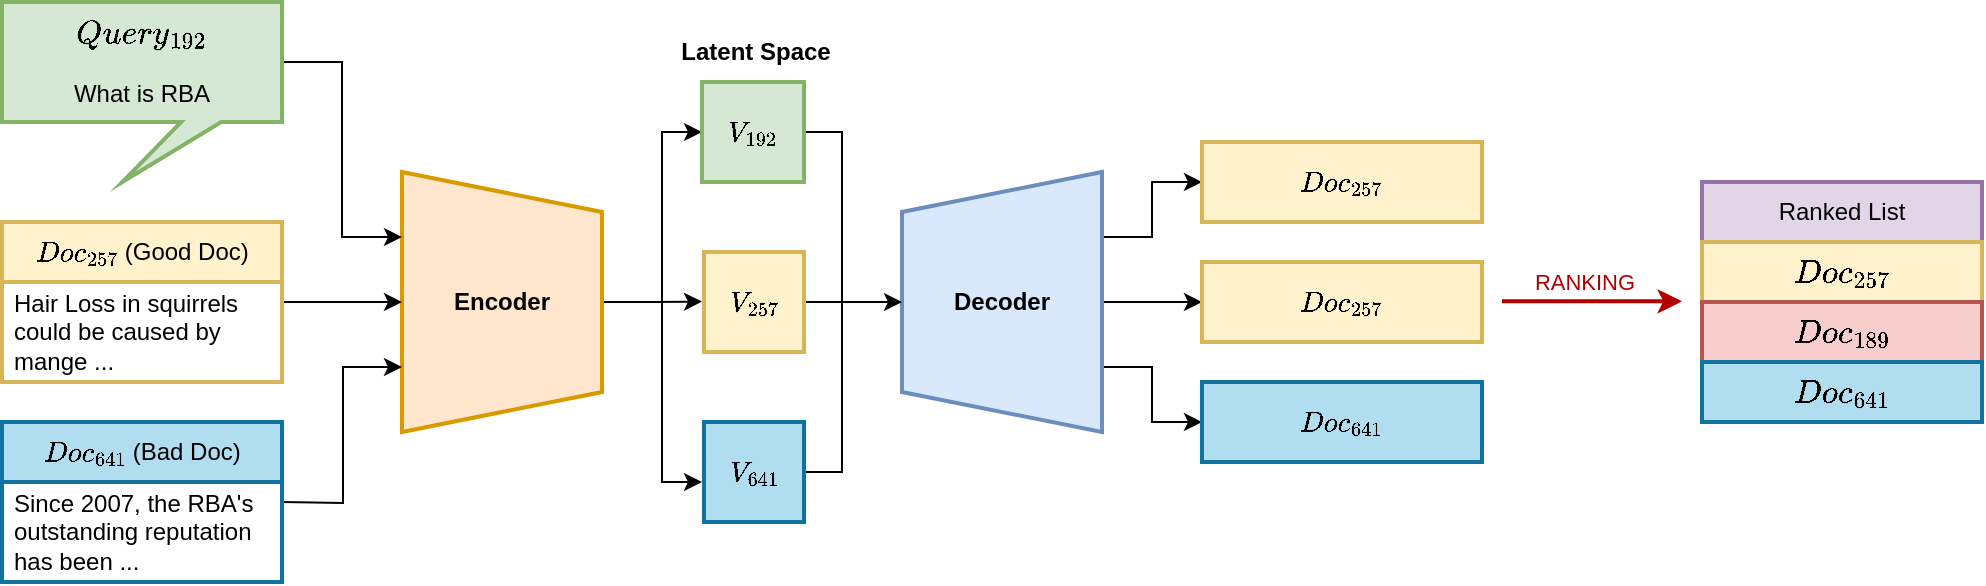 <mxfile version="26.0.4">
  <diagram name="Pagina-1" id="rGx4bgqXzmq-9TLi-zId">
    <mxGraphModel dx="1967" dy="759" grid="1" gridSize="10" guides="1" tooltips="1" connect="1" arrows="1" fold="1" page="1" pageScale="1" pageWidth="827" pageHeight="1169" math="1" shadow="0">
      <root>
        <mxCell id="0" />
        <mxCell id="1" parent="0" />
        <mxCell id="1td_2QzAtXl4J5g6U8Vf-74" style="edgeStyle=orthogonalEdgeStyle;rounded=0;orthogonalLoop=1;jettySize=auto;html=1;exitX=0.5;exitY=0;exitDx=0;exitDy=0;" edge="1" parent="1" source="1td_2QzAtXl4J5g6U8Vf-5">
          <mxGeometry relative="1" as="geometry">
            <mxPoint x="290" y="299.765" as="targetPoint" />
            <Array as="points">
              <mxPoint x="265" y="300" />
              <mxPoint x="265" y="300" />
            </Array>
          </mxGeometry>
        </mxCell>
        <mxCell id="1td_2QzAtXl4J5g6U8Vf-75" style="edgeStyle=orthogonalEdgeStyle;rounded=0;orthogonalLoop=1;jettySize=auto;html=1;exitX=0.5;exitY=0;exitDx=0;exitDy=0;entryX=0;entryY=0.5;entryDx=0;entryDy=0;" edge="1" parent="1" source="1td_2QzAtXl4J5g6U8Vf-5" target="1td_2QzAtXl4J5g6U8Vf-33">
          <mxGeometry relative="1" as="geometry">
            <Array as="points">
              <mxPoint x="270" y="300" />
              <mxPoint x="270" y="215" />
            </Array>
          </mxGeometry>
        </mxCell>
        <mxCell id="1td_2QzAtXl4J5g6U8Vf-76" style="edgeStyle=orthogonalEdgeStyle;rounded=0;orthogonalLoop=1;jettySize=auto;html=1;exitX=0.5;exitY=0;exitDx=0;exitDy=0;" edge="1" parent="1" source="1td_2QzAtXl4J5g6U8Vf-5">
          <mxGeometry relative="1" as="geometry">
            <mxPoint x="290" y="390.0" as="targetPoint" />
            <Array as="points">
              <mxPoint x="270" y="300" />
              <mxPoint x="270" y="390" />
            </Array>
          </mxGeometry>
        </mxCell>
        <mxCell id="1td_2QzAtXl4J5g6U8Vf-5" value="&lt;b&gt;Encoder&lt;/b&gt;" style="shape=trapezoid;perimeter=trapezoidPerimeter;whiteSpace=wrap;html=1;fixedSize=1;direction=south;fillColor=#ffe6cc;strokeColor=#d79b00;strokeWidth=2;" vertex="1" parent="1">
          <mxGeometry x="140" y="235" width="100" height="130" as="geometry" />
        </mxCell>
        <mxCell id="1td_2QzAtXl4J5g6U8Vf-31" style="edgeStyle=orthogonalEdgeStyle;rounded=0;orthogonalLoop=1;jettySize=auto;html=1;exitX=0;exitY=0;exitDx=140;exitDy=30;exitPerimeter=0;entryX=0.25;entryY=1;entryDx=0;entryDy=0;" edge="1" parent="1" source="1td_2QzAtXl4J5g6U8Vf-9" target="1td_2QzAtXl4J5g6U8Vf-5">
          <mxGeometry relative="1" as="geometry" />
        </mxCell>
        <mxCell id="1td_2QzAtXl4J5g6U8Vf-9" value="&lt;b&gt;&lt;font style=&quot;font-size: 14px;&quot;&gt;`Query_192`&lt;/font&gt;&lt;/b&gt;&lt;div&gt;&lt;br&gt;&lt;/div&gt;&lt;div&gt;What is RBA&lt;/div&gt;" style="shape=callout;whiteSpace=wrap;html=1;perimeter=calloutPerimeter;size=30;position=0.64;position2=0.43;fillColor=#d5e8d4;strokeColor=#82b366;strokeWidth=2;" vertex="1" parent="1">
          <mxGeometry x="-60" y="150" width="140" height="90" as="geometry" />
        </mxCell>
        <mxCell id="1td_2QzAtXl4J5g6U8Vf-32" style="edgeStyle=orthogonalEdgeStyle;rounded=0;orthogonalLoop=1;jettySize=auto;html=1;exitX=1;exitY=0.5;exitDx=0;exitDy=0;entryX=0.75;entryY=1;entryDx=0;entryDy=0;" edge="1" parent="1" target="1td_2QzAtXl4J5g6U8Vf-5">
          <mxGeometry relative="1" as="geometry">
            <mxPoint x="80" y="400" as="sourcePoint" />
          </mxGeometry>
        </mxCell>
        <mxCell id="1td_2QzAtXl4J5g6U8Vf-68" style="edgeStyle=orthogonalEdgeStyle;rounded=0;orthogonalLoop=1;jettySize=auto;html=1;exitX=1;exitY=0.5;exitDx=0;exitDy=0;entryX=0.5;entryY=1;entryDx=0;entryDy=0;" edge="1" parent="1" source="1td_2QzAtXl4J5g6U8Vf-22" target="1td_2QzAtXl4J5g6U8Vf-5">
          <mxGeometry relative="1" as="geometry" />
        </mxCell>
        <mxCell id="1td_2QzAtXl4J5g6U8Vf-22" value="`Doc_257` (Good Doc)" style="swimlane;fontStyle=0;childLayout=stackLayout;horizontal=1;startSize=30;horizontalStack=0;resizeParent=1;resizeParentMax=0;resizeLast=0;collapsible=1;marginBottom=0;whiteSpace=wrap;html=1;fillColor=#fff2cc;strokeColor=#d6b656;strokeWidth=2;" vertex="1" parent="1">
          <mxGeometry x="-60" y="260" width="140" height="80" as="geometry" />
        </mxCell>
        <mxCell id="1td_2QzAtXl4J5g6U8Vf-23" value="Hair Loss in squirrels could be caused by mange ..." style="text;strokeColor=none;fillColor=none;align=left;verticalAlign=middle;spacingLeft=4;spacingRight=4;overflow=hidden;points=[[0,0.5],[1,0.5]];portConstraint=eastwest;rotatable=0;whiteSpace=wrap;html=1;" vertex="1" parent="1td_2QzAtXl4J5g6U8Vf-22">
          <mxGeometry y="30" width="140" height="50" as="geometry" />
        </mxCell>
        <mxCell id="1td_2QzAtXl4J5g6U8Vf-66" value="`Doc_641` (Bad Doc)" style="swimlane;fontStyle=0;childLayout=stackLayout;horizontal=1;startSize=30;horizontalStack=0;resizeParent=1;resizeParentMax=0;resizeLast=0;collapsible=1;marginBottom=0;whiteSpace=wrap;html=1;fillColor=#b1ddf0;strokeColor=#10739e;strokeWidth=2;" vertex="1" parent="1">
          <mxGeometry x="-60" y="360" width="140" height="80" as="geometry" />
        </mxCell>
        <mxCell id="1td_2QzAtXl4J5g6U8Vf-67" value="Since 2007, the RBA&#39;s outstanding reputation has been ..." style="text;strokeColor=none;fillColor=none;align=left;verticalAlign=middle;spacingLeft=4;spacingRight=4;overflow=hidden;points=[[0,0.5],[1,0.5]];portConstraint=eastwest;rotatable=0;whiteSpace=wrap;html=1;" vertex="1" parent="1td_2QzAtXl4J5g6U8Vf-66">
          <mxGeometry y="30" width="140" height="50" as="geometry" />
        </mxCell>
        <mxCell id="1td_2QzAtXl4J5g6U8Vf-73" value="" style="group" vertex="1" connectable="0" parent="1">
          <mxGeometry x="290" y="190" width="640" height="220" as="geometry" />
        </mxCell>
        <mxCell id="1td_2QzAtXl4J5g6U8Vf-62" style="edgeStyle=orthogonalEdgeStyle;rounded=0;orthogonalLoop=1;jettySize=auto;html=1;exitX=0.5;exitY=1;exitDx=0;exitDy=0;" edge="1" parent="1td_2QzAtXl4J5g6U8Vf-73" source="1td_2QzAtXl4J5g6U8Vf-4" target="1td_2QzAtXl4J5g6U8Vf-59">
          <mxGeometry relative="1" as="geometry" />
        </mxCell>
        <mxCell id="1td_2QzAtXl4J5g6U8Vf-63" style="edgeStyle=orthogonalEdgeStyle;rounded=0;orthogonalLoop=1;jettySize=auto;html=1;exitX=0.25;exitY=1;exitDx=0;exitDy=0;entryX=0;entryY=0.5;entryDx=0;entryDy=0;" edge="1" parent="1td_2QzAtXl4J5g6U8Vf-73" source="1td_2QzAtXl4J5g6U8Vf-4" target="1td_2QzAtXl4J5g6U8Vf-60">
          <mxGeometry relative="1" as="geometry" />
        </mxCell>
        <mxCell id="1td_2QzAtXl4J5g6U8Vf-64" style="edgeStyle=orthogonalEdgeStyle;rounded=0;orthogonalLoop=1;jettySize=auto;html=1;exitX=0.75;exitY=1;exitDx=0;exitDy=0;entryX=0;entryY=0.5;entryDx=0;entryDy=0;" edge="1" parent="1td_2QzAtXl4J5g6U8Vf-73" source="1td_2QzAtXl4J5g6U8Vf-4" target="1td_2QzAtXl4J5g6U8Vf-61">
          <mxGeometry relative="1" as="geometry" />
        </mxCell>
        <mxCell id="1td_2QzAtXl4J5g6U8Vf-4" value="&lt;b&gt;Decoder&lt;/b&gt;" style="shape=trapezoid;perimeter=trapezoidPerimeter;whiteSpace=wrap;html=1;fixedSize=1;direction=north;fillColor=#dae8fc;strokeColor=#6c8ebf;strokeWidth=2;" vertex="1" parent="1td_2QzAtXl4J5g6U8Vf-73">
          <mxGeometry x="100" y="45" width="100" height="130" as="geometry" />
        </mxCell>
        <mxCell id="1td_2QzAtXl4J5g6U8Vf-72" style="edgeStyle=orthogonalEdgeStyle;rounded=0;orthogonalLoop=1;jettySize=auto;html=1;exitX=1;exitY=0.5;exitDx=0;exitDy=0;endArrow=none;endFill=0;" edge="1" parent="1td_2QzAtXl4J5g6U8Vf-73" source="1td_2QzAtXl4J5g6U8Vf-33">
          <mxGeometry relative="1" as="geometry">
            <mxPoint x="80" y="110" as="targetPoint" />
            <Array as="points">
              <mxPoint x="70" y="25" />
              <mxPoint x="70" y="110" />
            </Array>
          </mxGeometry>
        </mxCell>
        <mxCell id="1td_2QzAtXl4J5g6U8Vf-33" value="`V_192`" style="rounded=0;whiteSpace=wrap;html=1;fillColor=#d5e8d4;strokeColor=#82b366;strokeWidth=2;" vertex="1" parent="1td_2QzAtXl4J5g6U8Vf-73">
          <mxGeometry width="51" height="50" as="geometry" />
        </mxCell>
        <mxCell id="1td_2QzAtXl4J5g6U8Vf-40" style="edgeStyle=orthogonalEdgeStyle;rounded=0;orthogonalLoop=1;jettySize=auto;html=1;exitX=1;exitY=0.5;exitDx=0;exitDy=0;" edge="1" parent="1td_2QzAtXl4J5g6U8Vf-73" source="1td_2QzAtXl4J5g6U8Vf-35" target="1td_2QzAtXl4J5g6U8Vf-4">
          <mxGeometry relative="1" as="geometry" />
        </mxCell>
        <mxCell id="1td_2QzAtXl4J5g6U8Vf-35" value="`V_257`" style="rounded=0;whiteSpace=wrap;html=1;fillColor=#fff2cc;strokeColor=#d6b656;strokeWidth=2;" vertex="1" parent="1td_2QzAtXl4J5g6U8Vf-73">
          <mxGeometry x="1" y="85" width="50" height="50" as="geometry" />
        </mxCell>
        <mxCell id="1td_2QzAtXl4J5g6U8Vf-71" style="edgeStyle=orthogonalEdgeStyle;rounded=0;orthogonalLoop=1;jettySize=auto;html=1;exitX=1;exitY=0.5;exitDx=0;exitDy=0;endArrow=none;endFill=0;" edge="1" parent="1td_2QzAtXl4J5g6U8Vf-73" source="1td_2QzAtXl4J5g6U8Vf-36">
          <mxGeometry relative="1" as="geometry">
            <mxPoint x="80" y="110" as="targetPoint" />
            <Array as="points">
              <mxPoint x="70" y="195" />
              <mxPoint x="70" y="110" />
            </Array>
          </mxGeometry>
        </mxCell>
        <mxCell id="1td_2QzAtXl4J5g6U8Vf-36" value="`V_641`" style="rounded=0;whiteSpace=wrap;html=1;fillColor=#b1ddf0;strokeColor=#10739e;strokeWidth=2;" vertex="1" parent="1td_2QzAtXl4J5g6U8Vf-73">
          <mxGeometry x="1" y="170" width="50" height="50" as="geometry" />
        </mxCell>
        <mxCell id="1td_2QzAtXl4J5g6U8Vf-59" value="`Doc_257`" style="rounded=0;whiteSpace=wrap;html=1;fillColor=#fff2cc;strokeColor=#d6b656;strokeWidth=2;" vertex="1" parent="1td_2QzAtXl4J5g6U8Vf-73">
          <mxGeometry x="250" y="90" width="140" height="40" as="geometry" />
        </mxCell>
        <mxCell id="1td_2QzAtXl4J5g6U8Vf-60" value="`Doc_641`" style="rounded=0;whiteSpace=wrap;html=1;fillColor=#b1ddf0;strokeColor=#10739e;strokeWidth=2;" vertex="1" parent="1td_2QzAtXl4J5g6U8Vf-73">
          <mxGeometry x="250" y="150" width="140" height="40" as="geometry" />
        </mxCell>
        <mxCell id="1td_2QzAtXl4J5g6U8Vf-61" value="`Doc_257`" style="rounded=0;whiteSpace=wrap;html=1;fillColor=#fff2cc;strokeColor=#d6b656;strokeWidth=2;" vertex="1" parent="1td_2QzAtXl4J5g6U8Vf-73">
          <mxGeometry x="250" y="30" width="140" height="40" as="geometry" />
        </mxCell>
        <mxCell id="1td_2QzAtXl4J5g6U8Vf-48" value="Ranked List" style="swimlane;fontStyle=0;childLayout=stackLayout;horizontal=1;startSize=30;horizontalStack=0;resizeParent=1;resizeParentMax=0;resizeLast=0;collapsible=1;marginBottom=0;whiteSpace=wrap;html=1;fillColor=#e1d5e7;strokeColor=#9673a6;strokeWidth=2;" vertex="1" parent="1td_2QzAtXl4J5g6U8Vf-73">
          <mxGeometry x="500" y="50" width="140" height="120" as="geometry" />
        </mxCell>
        <mxCell id="1td_2QzAtXl4J5g6U8Vf-49" value="&lt;font style=&quot;font-size: 14px;&quot;&gt;`Doc_257`&lt;/font&gt;" style="text;strokeColor=#d6b656;fillColor=#fff2cc;align=center;verticalAlign=middle;spacingLeft=4;spacingRight=4;overflow=hidden;points=[[0,0.5],[1,0.5]];portConstraint=eastwest;rotatable=0;whiteSpace=wrap;html=1;fontStyle=1;strokeWidth=2;" vertex="1" parent="1td_2QzAtXl4J5g6U8Vf-48">
          <mxGeometry y="30" width="140" height="30" as="geometry" />
        </mxCell>
        <mxCell id="1td_2QzAtXl4J5g6U8Vf-50" value="&lt;font style=&quot;font-size: 14px;&quot;&gt;`Doc_189`&lt;/font&gt;" style="text;strokeColor=#b85450;fillColor=#f8cecc;align=center;verticalAlign=middle;spacingLeft=4;spacingRight=4;overflow=hidden;points=[[0,0.5],[1,0.5]];portConstraint=eastwest;rotatable=0;whiteSpace=wrap;html=1;fontStyle=1;strokeWidth=2;" vertex="1" parent="1td_2QzAtXl4J5g6U8Vf-48">
          <mxGeometry y="60" width="140" height="30" as="geometry" />
        </mxCell>
        <mxCell id="1td_2QzAtXl4J5g6U8Vf-51" value="&lt;b&gt;&lt;font style=&quot;font-size: 14px;&quot;&gt;`Doc_641`&lt;/font&gt;&lt;/b&gt;" style="text;strokeColor=#10739e;fillColor=#b1ddf0;align=center;verticalAlign=middle;spacingLeft=4;spacingRight=4;overflow=hidden;points=[[0,0.5],[1,0.5]];portConstraint=eastwest;rotatable=0;whiteSpace=wrap;html=1;strokeWidth=2;" vertex="1" parent="1td_2QzAtXl4J5g6U8Vf-48">
          <mxGeometry y="90" width="140" height="30" as="geometry" />
        </mxCell>
        <mxCell id="1td_2QzAtXl4J5g6U8Vf-56" value="" style="endArrow=classic;html=1;rounded=0;strokeWidth=2;fillColor=#e51400;strokeColor=#B20000;" edge="1" parent="1td_2QzAtXl4J5g6U8Vf-73">
          <mxGeometry width="50" height="50" relative="1" as="geometry">
            <mxPoint x="400" y="109.68" as="sourcePoint" />
            <mxPoint x="490" y="109.68" as="targetPoint" />
          </mxGeometry>
        </mxCell>
        <mxCell id="1td_2QzAtXl4J5g6U8Vf-57" value="RANKING" style="edgeLabel;html=1;align=center;verticalAlign=middle;resizable=0;points=[];fontColor=#B20000;" vertex="1" connectable="0" parent="1td_2QzAtXl4J5g6U8Vf-56">
          <mxGeometry x="-0.096" y="-2" relative="1" as="geometry">
            <mxPoint y="-12" as="offset" />
          </mxGeometry>
        </mxCell>
        <mxCell id="1td_2QzAtXl4J5g6U8Vf-77" value="Latent&amp;nbsp;&lt;span style=&quot;background-color: transparent; color: light-dark(rgb(0, 0, 0), rgb(255, 255, 255));&quot;&gt;Space&lt;/span&gt;" style="text;html=1;align=center;verticalAlign=middle;whiteSpace=wrap;rounded=0;fontStyle=1" vertex="1" parent="1">
          <mxGeometry x="247" y="160" width="140" height="30" as="geometry" />
        </mxCell>
      </root>
    </mxGraphModel>
  </diagram>
</mxfile>
